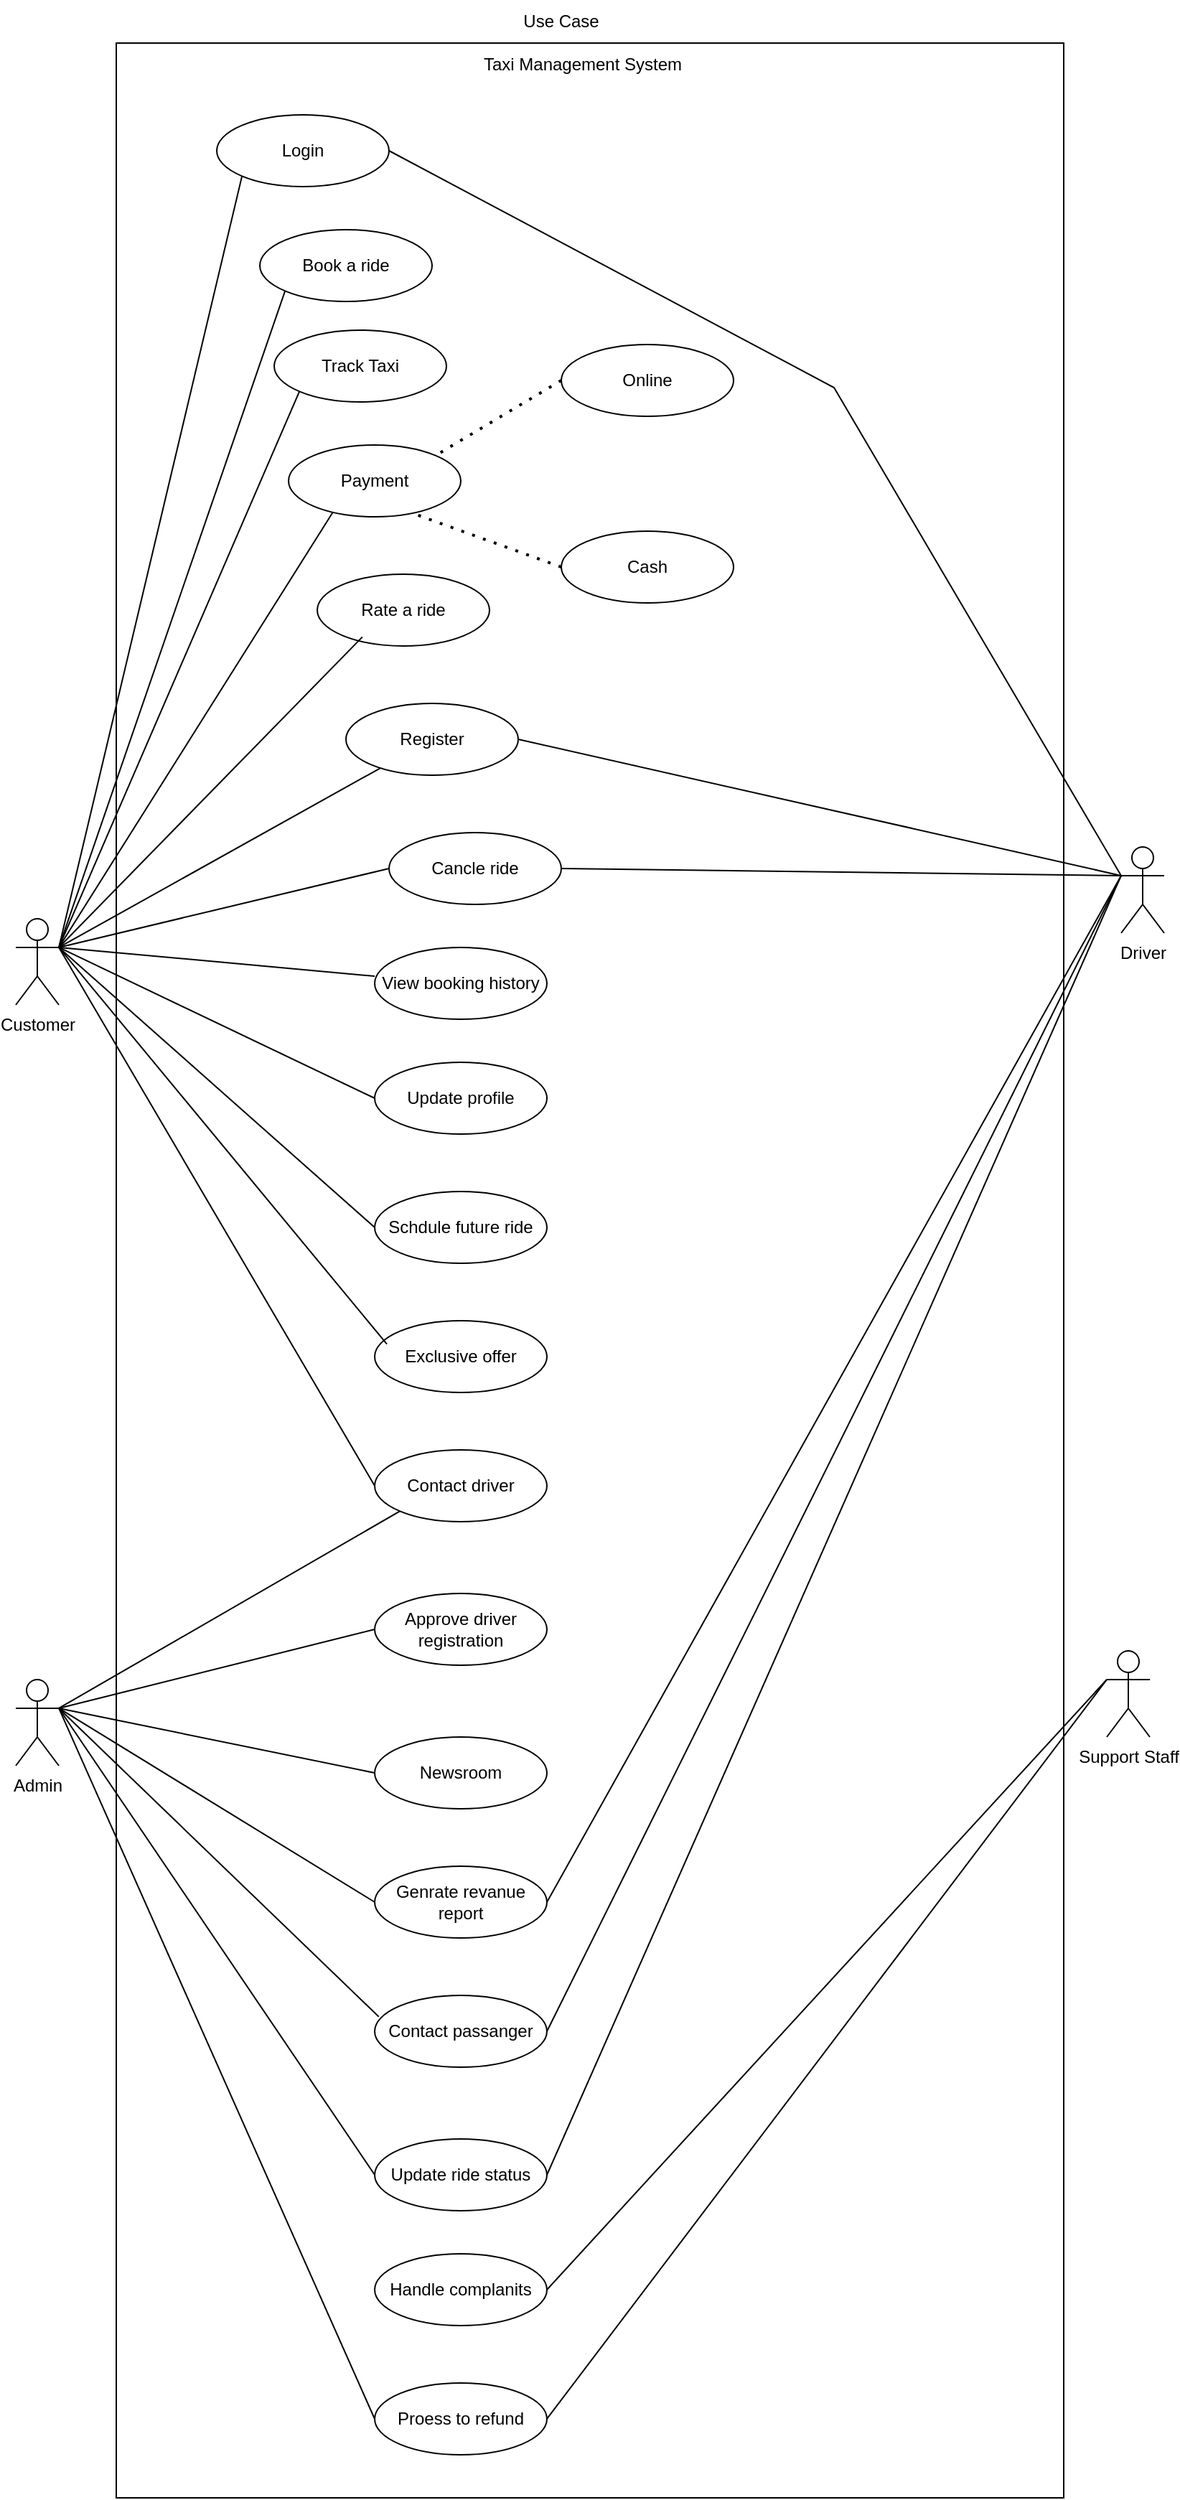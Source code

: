 <mxfile version="25.0.1">
  <diagram name="Page-1" id="2_Ggi5utITe8Vjo48cdN">
    <mxGraphModel dx="1050" dy="522" grid="1" gridSize="10" guides="1" tooltips="1" connect="1" arrows="1" fold="1" page="1" pageScale="1" pageWidth="850" pageHeight="1100" math="0" shadow="0">
      <root>
        <mxCell id="0" />
        <mxCell id="1" parent="0" />
        <mxCell id="w0WwKVCaSjkW5_sx3XSU-1" value="" style="rounded=0;whiteSpace=wrap;html=1;" parent="1" vertex="1">
          <mxGeometry x="100" y="110" width="660" height="1710" as="geometry" />
        </mxCell>
        <mxCell id="w0WwKVCaSjkW5_sx3XSU-2" value="Customer" style="shape=umlActor;verticalLabelPosition=bottom;verticalAlign=top;html=1;outlineConnect=0;" parent="1" vertex="1">
          <mxGeometry x="30" y="720" width="30" height="60" as="geometry" />
        </mxCell>
        <mxCell id="w0WwKVCaSjkW5_sx3XSU-3" value="Use Case" style="text;html=1;align=center;verticalAlign=middle;whiteSpace=wrap;rounded=0;" parent="1" vertex="1">
          <mxGeometry x="380" y="80" width="60" height="30" as="geometry" />
        </mxCell>
        <mxCell id="w0WwKVCaSjkW5_sx3XSU-4" value="Taxi Management System" style="text;html=1;align=center;verticalAlign=middle;whiteSpace=wrap;rounded=0;" parent="1" vertex="1">
          <mxGeometry x="340" y="110" width="170" height="30" as="geometry" />
        </mxCell>
        <mxCell id="w0WwKVCaSjkW5_sx3XSU-6" value="Login" style="ellipse;whiteSpace=wrap;html=1;" parent="1" vertex="1">
          <mxGeometry x="170" y="160" width="120" height="50" as="geometry" />
        </mxCell>
        <mxCell id="w0WwKVCaSjkW5_sx3XSU-10" value="Book a ride" style="ellipse;whiteSpace=wrap;html=1;" parent="1" vertex="1">
          <mxGeometry x="200" y="240" width="120" height="50" as="geometry" />
        </mxCell>
        <mxCell id="w0WwKVCaSjkW5_sx3XSU-12" value="Payment" style="ellipse;whiteSpace=wrap;html=1;" parent="1" vertex="1">
          <mxGeometry x="220" y="390" width="120" height="50" as="geometry" />
        </mxCell>
        <mxCell id="w0WwKVCaSjkW5_sx3XSU-16" value="Track Taxi" style="ellipse;whiteSpace=wrap;html=1;" parent="1" vertex="1">
          <mxGeometry x="210" y="310" width="120" height="50" as="geometry" />
        </mxCell>
        <mxCell id="uIugPqj9NxSMIkJxQ4l4-1" value="Rate a ride" style="ellipse;whiteSpace=wrap;html=1;" parent="1" vertex="1">
          <mxGeometry x="240" y="480" width="120" height="50" as="geometry" />
        </mxCell>
        <mxCell id="uIugPqj9NxSMIkJxQ4l4-5" value="Register" style="ellipse;whiteSpace=wrap;html=1;" parent="1" vertex="1">
          <mxGeometry x="260" y="570" width="120" height="50" as="geometry" />
        </mxCell>
        <mxCell id="uIugPqj9NxSMIkJxQ4l4-6" value="Cancle ride" style="ellipse;whiteSpace=wrap;html=1;" parent="1" vertex="1">
          <mxGeometry x="290" y="660" width="120" height="50" as="geometry" />
        </mxCell>
        <mxCell id="uIugPqj9NxSMIkJxQ4l4-12" value="View booking history" style="ellipse;whiteSpace=wrap;html=1;" parent="1" vertex="1">
          <mxGeometry x="280" y="740" width="120" height="50" as="geometry" />
        </mxCell>
        <mxCell id="uIugPqj9NxSMIkJxQ4l4-15" value="Schdule future ride" style="ellipse;whiteSpace=wrap;html=1;" parent="1" vertex="1">
          <mxGeometry x="280" y="910" width="120" height="50" as="geometry" />
        </mxCell>
        <mxCell id="uIugPqj9NxSMIkJxQ4l4-16" value="Update profile" style="ellipse;whiteSpace=wrap;html=1;" parent="1" vertex="1">
          <mxGeometry x="280" y="820" width="120" height="50" as="geometry" />
        </mxCell>
        <mxCell id="uIugPqj9NxSMIkJxQ4l4-18" value="Exclusive offer" style="ellipse;whiteSpace=wrap;html=1;" parent="1" vertex="1">
          <mxGeometry x="280" y="1000" width="120" height="50" as="geometry" />
        </mxCell>
        <mxCell id="uIugPqj9NxSMIkJxQ4l4-19" value="Contact driver" style="ellipse;whiteSpace=wrap;html=1;" parent="1" vertex="1">
          <mxGeometry x="280" y="1090" width="120" height="50" as="geometry" />
        </mxCell>
        <mxCell id="uIugPqj9NxSMIkJxQ4l4-21" value="Approve driver registration" style="ellipse;whiteSpace=wrap;html=1;" parent="1" vertex="1">
          <mxGeometry x="280" y="1190" width="120" height="50" as="geometry" />
        </mxCell>
        <mxCell id="uIugPqj9NxSMIkJxQ4l4-22" value="Genrate revanue report" style="ellipse;whiteSpace=wrap;html=1;" parent="1" vertex="1">
          <mxGeometry x="280" y="1380" width="120" height="50" as="geometry" />
        </mxCell>
        <mxCell id="uIugPqj9NxSMIkJxQ4l4-23" value="Newsroom" style="ellipse;whiteSpace=wrap;html=1;" parent="1" vertex="1">
          <mxGeometry x="280" y="1290" width="120" height="50" as="geometry" />
        </mxCell>
        <mxCell id="uIugPqj9NxSMIkJxQ4l4-24" value="Contact passanger" style="ellipse;whiteSpace=wrap;html=1;" parent="1" vertex="1">
          <mxGeometry x="280" y="1470" width="120" height="50" as="geometry" />
        </mxCell>
        <mxCell id="uIugPqj9NxSMIkJxQ4l4-25" value="Update ride status" style="ellipse;whiteSpace=wrap;html=1;" parent="1" vertex="1">
          <mxGeometry x="280" y="1570" width="120" height="50" as="geometry" />
        </mxCell>
        <mxCell id="uIugPqj9NxSMIkJxQ4l4-26" value="Handle complanits" style="ellipse;whiteSpace=wrap;html=1;" parent="1" vertex="1">
          <mxGeometry x="280" y="1650" width="120" height="50" as="geometry" />
        </mxCell>
        <mxCell id="uIugPqj9NxSMIkJxQ4l4-28" value="Proess to refund" style="ellipse;whiteSpace=wrap;html=1;" parent="1" vertex="1">
          <mxGeometry x="280" y="1740" width="120" height="50" as="geometry" />
        </mxCell>
        <mxCell id="uIugPqj9NxSMIkJxQ4l4-29" value="Admin" style="shape=umlActor;verticalLabelPosition=bottom;verticalAlign=top;html=1;outlineConnect=0;" parent="1" vertex="1">
          <mxGeometry x="30" y="1250" width="30" height="60" as="geometry" />
        </mxCell>
        <mxCell id="uIugPqj9NxSMIkJxQ4l4-36" value="" style="endArrow=none;html=1;rounded=0;exitX=1;exitY=0.333;exitDx=0;exitDy=0;exitPerimeter=0;entryX=0;entryY=1;entryDx=0;entryDy=0;" parent="1" source="w0WwKVCaSjkW5_sx3XSU-2" target="w0WwKVCaSjkW5_sx3XSU-6" edge="1">
          <mxGeometry width="50" height="50" relative="1" as="geometry">
            <mxPoint x="20" y="710" as="sourcePoint" />
            <mxPoint x="70" y="660" as="targetPoint" />
          </mxGeometry>
        </mxCell>
        <mxCell id="uIugPqj9NxSMIkJxQ4l4-37" value="" style="endArrow=none;html=1;rounded=0;exitX=1;exitY=0.333;exitDx=0;exitDy=0;exitPerimeter=0;entryX=0;entryY=1;entryDx=0;entryDy=0;" parent="1" source="w0WwKVCaSjkW5_sx3XSU-2" target="w0WwKVCaSjkW5_sx3XSU-10" edge="1">
          <mxGeometry width="50" height="50" relative="1" as="geometry">
            <mxPoint x="180" y="540" as="sourcePoint" />
            <mxPoint x="230" y="490" as="targetPoint" />
          </mxGeometry>
        </mxCell>
        <mxCell id="uIugPqj9NxSMIkJxQ4l4-38" value="" style="endArrow=none;html=1;rounded=0;exitX=1;exitY=0.333;exitDx=0;exitDy=0;exitPerimeter=0;entryX=0;entryY=1;entryDx=0;entryDy=0;" parent="1" source="w0WwKVCaSjkW5_sx3XSU-2" target="w0WwKVCaSjkW5_sx3XSU-16" edge="1">
          <mxGeometry width="50" height="50" relative="1" as="geometry">
            <mxPoint x="180" y="540" as="sourcePoint" />
            <mxPoint x="230" y="490" as="targetPoint" />
          </mxGeometry>
        </mxCell>
        <mxCell id="uIugPqj9NxSMIkJxQ4l4-39" value="" style="endArrow=none;html=1;rounded=0;exitX=1;exitY=0.333;exitDx=0;exitDy=0;exitPerimeter=0;entryX=0.257;entryY=0.937;entryDx=0;entryDy=0;entryPerimeter=0;" parent="1" source="w0WwKVCaSjkW5_sx3XSU-2" target="w0WwKVCaSjkW5_sx3XSU-12" edge="1">
          <mxGeometry width="50" height="50" relative="1" as="geometry">
            <mxPoint x="180" y="690" as="sourcePoint" />
            <mxPoint x="230" y="640" as="targetPoint" />
          </mxGeometry>
        </mxCell>
        <mxCell id="uIugPqj9NxSMIkJxQ4l4-42" value="" style="endArrow=none;html=1;rounded=0;exitX=1;exitY=0.333;exitDx=0;exitDy=0;exitPerimeter=0;" parent="1" source="w0WwKVCaSjkW5_sx3XSU-2" target="uIugPqj9NxSMIkJxQ4l4-5" edge="1">
          <mxGeometry width="50" height="50" relative="1" as="geometry">
            <mxPoint x="230" y="670" as="sourcePoint" />
            <mxPoint x="280" y="620" as="targetPoint" />
          </mxGeometry>
        </mxCell>
        <mxCell id="uIugPqj9NxSMIkJxQ4l4-43" value="" style="endArrow=none;html=1;rounded=0;exitX=1;exitY=0.333;exitDx=0;exitDy=0;exitPerimeter=0;entryX=0.262;entryY=0.874;entryDx=0;entryDy=0;entryPerimeter=0;" parent="1" source="w0WwKVCaSjkW5_sx3XSU-2" target="uIugPqj9NxSMIkJxQ4l4-1" edge="1">
          <mxGeometry width="50" height="50" relative="1" as="geometry">
            <mxPoint x="230" y="670" as="sourcePoint" />
            <mxPoint x="280" y="620" as="targetPoint" />
          </mxGeometry>
        </mxCell>
        <mxCell id="uIugPqj9NxSMIkJxQ4l4-44" value="" style="endArrow=none;html=1;rounded=0;exitX=1;exitY=0.333;exitDx=0;exitDy=0;exitPerimeter=0;" parent="1" source="w0WwKVCaSjkW5_sx3XSU-2" edge="1">
          <mxGeometry width="50" height="50" relative="1" as="geometry">
            <mxPoint x="230" y="810" as="sourcePoint" />
            <mxPoint x="280" y="760" as="targetPoint" />
          </mxGeometry>
        </mxCell>
        <mxCell id="uIugPqj9NxSMIkJxQ4l4-45" value="" style="endArrow=none;html=1;rounded=0;exitX=1;exitY=0.333;exitDx=0;exitDy=0;exitPerimeter=0;entryX=0;entryY=0.5;entryDx=0;entryDy=0;" parent="1" source="w0WwKVCaSjkW5_sx3XSU-2" target="uIugPqj9NxSMIkJxQ4l4-16" edge="1">
          <mxGeometry width="50" height="50" relative="1" as="geometry">
            <mxPoint x="230" y="1100" as="sourcePoint" />
            <mxPoint x="280" y="1050" as="targetPoint" />
          </mxGeometry>
        </mxCell>
        <mxCell id="uIugPqj9NxSMIkJxQ4l4-46" value="" style="endArrow=none;html=1;rounded=0;exitX=1;exitY=0.333;exitDx=0;exitDy=0;exitPerimeter=0;entryX=0;entryY=0.5;entryDx=0;entryDy=0;" parent="1" source="w0WwKVCaSjkW5_sx3XSU-2" target="uIugPqj9NxSMIkJxQ4l4-15" edge="1">
          <mxGeometry width="50" height="50" relative="1" as="geometry">
            <mxPoint x="230" y="1100" as="sourcePoint" />
            <mxPoint x="280" y="1050" as="targetPoint" />
          </mxGeometry>
        </mxCell>
        <mxCell id="uIugPqj9NxSMIkJxQ4l4-47" value="" style="endArrow=none;html=1;rounded=0;exitX=1;exitY=0.333;exitDx=0;exitDy=0;exitPerimeter=0;entryX=0.071;entryY=0.326;entryDx=0;entryDy=0;entryPerimeter=0;" parent="1" source="w0WwKVCaSjkW5_sx3XSU-2" target="uIugPqj9NxSMIkJxQ4l4-18" edge="1">
          <mxGeometry width="50" height="50" relative="1" as="geometry">
            <mxPoint x="230" y="1100" as="sourcePoint" />
            <mxPoint x="280" y="1050" as="targetPoint" />
          </mxGeometry>
        </mxCell>
        <mxCell id="uIugPqj9NxSMIkJxQ4l4-48" value="" style="endArrow=none;html=1;rounded=0;exitX=1;exitY=0.333;exitDx=0;exitDy=0;exitPerimeter=0;entryX=0;entryY=0.5;entryDx=0;entryDy=0;" parent="1" source="w0WwKVCaSjkW5_sx3XSU-2" target="uIugPqj9NxSMIkJxQ4l4-6" edge="1">
          <mxGeometry width="50" height="50" relative="1" as="geometry">
            <mxPoint x="90" y="740.0" as="sourcePoint" />
            <mxPoint x="310" y="760" as="targetPoint" />
          </mxGeometry>
        </mxCell>
        <mxCell id="uIugPqj9NxSMIkJxQ4l4-49" value="" style="endArrow=none;html=1;rounded=0;exitX=1;exitY=0.333;exitDx=0;exitDy=0;exitPerimeter=0;entryX=0;entryY=0.5;entryDx=0;entryDy=0;" parent="1" source="w0WwKVCaSjkW5_sx3XSU-2" target="uIugPqj9NxSMIkJxQ4l4-19" edge="1">
          <mxGeometry width="50" height="50" relative="1" as="geometry">
            <mxPoint x="230" y="960" as="sourcePoint" />
            <mxPoint x="280" y="910" as="targetPoint" />
          </mxGeometry>
        </mxCell>
        <mxCell id="uIugPqj9NxSMIkJxQ4l4-52" value="" style="endArrow=none;html=1;rounded=0;exitX=1;exitY=0.333;exitDx=0;exitDy=0;exitPerimeter=0;entryX=0;entryY=0.5;entryDx=0;entryDy=0;" parent="1" source="uIugPqj9NxSMIkJxQ4l4-29" target="uIugPqj9NxSMIkJxQ4l4-21" edge="1">
          <mxGeometry width="50" height="50" relative="1" as="geometry">
            <mxPoint x="230" y="1240" as="sourcePoint" />
            <mxPoint x="280" y="1190" as="targetPoint" />
          </mxGeometry>
        </mxCell>
        <mxCell id="uIugPqj9NxSMIkJxQ4l4-53" value="" style="endArrow=none;html=1;rounded=0;exitX=1;exitY=0.333;exitDx=0;exitDy=0;exitPerimeter=0;entryX=0;entryY=0.5;entryDx=0;entryDy=0;" parent="1" source="uIugPqj9NxSMIkJxQ4l4-29" target="uIugPqj9NxSMIkJxQ4l4-23" edge="1">
          <mxGeometry width="50" height="50" relative="1" as="geometry">
            <mxPoint x="230" y="1380" as="sourcePoint" />
            <mxPoint x="280" y="1330" as="targetPoint" />
          </mxGeometry>
        </mxCell>
        <mxCell id="uIugPqj9NxSMIkJxQ4l4-54" value="" style="endArrow=none;html=1;rounded=0;exitX=1;exitY=0.333;exitDx=0;exitDy=0;exitPerimeter=0;entryX=0;entryY=0.5;entryDx=0;entryDy=0;" parent="1" source="uIugPqj9NxSMIkJxQ4l4-29" target="uIugPqj9NxSMIkJxQ4l4-22" edge="1">
          <mxGeometry width="50" height="50" relative="1" as="geometry">
            <mxPoint x="230" y="1530" as="sourcePoint" />
            <mxPoint x="280" y="1480" as="targetPoint" />
          </mxGeometry>
        </mxCell>
        <mxCell id="uIugPqj9NxSMIkJxQ4l4-55" value="" style="endArrow=none;html=1;rounded=0;exitX=1;exitY=0.333;exitDx=0;exitDy=0;exitPerimeter=0;entryX=0.024;entryY=0.297;entryDx=0;entryDy=0;entryPerimeter=0;" parent="1" source="uIugPqj9NxSMIkJxQ4l4-29" target="uIugPqj9NxSMIkJxQ4l4-24" edge="1">
          <mxGeometry width="50" height="50" relative="1" as="geometry">
            <mxPoint x="230" y="1530" as="sourcePoint" />
            <mxPoint x="280" y="1480" as="targetPoint" />
          </mxGeometry>
        </mxCell>
        <mxCell id="uIugPqj9NxSMIkJxQ4l4-56" value="" style="endArrow=none;html=1;rounded=0;exitX=1;exitY=0.333;exitDx=0;exitDy=0;exitPerimeter=0;entryX=0;entryY=0.5;entryDx=0;entryDy=0;" parent="1" source="uIugPqj9NxSMIkJxQ4l4-29" target="uIugPqj9NxSMIkJxQ4l4-25" edge="1">
          <mxGeometry width="50" height="50" relative="1" as="geometry">
            <mxPoint x="230" y="1530" as="sourcePoint" />
            <mxPoint x="280" y="1480" as="targetPoint" />
          </mxGeometry>
        </mxCell>
        <mxCell id="uIugPqj9NxSMIkJxQ4l4-57" value="Driver" style="shape=umlActor;verticalLabelPosition=bottom;verticalAlign=top;html=1;outlineConnect=0;" parent="1" vertex="1">
          <mxGeometry x="800" y="670" width="30" height="60" as="geometry" />
        </mxCell>
        <mxCell id="uIugPqj9NxSMIkJxQ4l4-60" value="" style="endArrow=none;html=1;rounded=0;exitX=1;exitY=0.5;exitDx=0;exitDy=0;entryX=0;entryY=0.333;entryDx=0;entryDy=0;entryPerimeter=0;" parent="1" source="w0WwKVCaSjkW5_sx3XSU-6" target="uIugPqj9NxSMIkJxQ4l4-57" edge="1">
          <mxGeometry width="50" height="50" relative="1" as="geometry">
            <mxPoint x="530" y="790" as="sourcePoint" />
            <mxPoint x="790" y="680" as="targetPoint" />
            <Array as="points">
              <mxPoint x="600" y="350" />
            </Array>
          </mxGeometry>
        </mxCell>
        <mxCell id="uIugPqj9NxSMIkJxQ4l4-61" value="" style="endArrow=none;html=1;rounded=0;entryX=0;entryY=0.333;entryDx=0;entryDy=0;entryPerimeter=0;exitX=1;exitY=0.5;exitDx=0;exitDy=0;" parent="1" source="uIugPqj9NxSMIkJxQ4l4-5" target="uIugPqj9NxSMIkJxQ4l4-57" edge="1">
          <mxGeometry width="50" height="50" relative="1" as="geometry">
            <mxPoint x="530" y="790" as="sourcePoint" />
            <mxPoint x="580" y="740" as="targetPoint" />
          </mxGeometry>
        </mxCell>
        <mxCell id="uIugPqj9NxSMIkJxQ4l4-62" value="" style="endArrow=none;html=1;rounded=0;exitX=1;exitY=0.5;exitDx=0;exitDy=0;entryX=0;entryY=0.333;entryDx=0;entryDy=0;entryPerimeter=0;" parent="1" source="uIugPqj9NxSMIkJxQ4l4-6" target="uIugPqj9NxSMIkJxQ4l4-57" edge="1">
          <mxGeometry width="50" height="50" relative="1" as="geometry">
            <mxPoint x="530" y="640" as="sourcePoint" />
            <mxPoint x="580" y="590" as="targetPoint" />
          </mxGeometry>
        </mxCell>
        <mxCell id="uIugPqj9NxSMIkJxQ4l4-63" value="" style="endArrow=none;html=1;rounded=0;entryX=0;entryY=0.333;entryDx=0;entryDy=0;entryPerimeter=0;exitX=1;exitY=0.5;exitDx=0;exitDy=0;" parent="1" source="uIugPqj9NxSMIkJxQ4l4-22" target="uIugPqj9NxSMIkJxQ4l4-57" edge="1">
          <mxGeometry width="50" height="50" relative="1" as="geometry">
            <mxPoint x="530" y="1070" as="sourcePoint" />
            <mxPoint x="580" y="1020" as="targetPoint" />
          </mxGeometry>
        </mxCell>
        <mxCell id="uIugPqj9NxSMIkJxQ4l4-64" value="" style="endArrow=none;html=1;rounded=0;exitX=1;exitY=0.5;exitDx=0;exitDy=0;entryX=0;entryY=0.333;entryDx=0;entryDy=0;entryPerimeter=0;" parent="1" source="uIugPqj9NxSMIkJxQ4l4-24" target="uIugPqj9NxSMIkJxQ4l4-57" edge="1">
          <mxGeometry width="50" height="50" relative="1" as="geometry">
            <mxPoint x="530" y="1500" as="sourcePoint" />
            <mxPoint x="580" y="1450" as="targetPoint" />
          </mxGeometry>
        </mxCell>
        <mxCell id="uIugPqj9NxSMIkJxQ4l4-65" value="" style="endArrow=none;html=1;rounded=0;exitX=1;exitY=0.5;exitDx=0;exitDy=0;entryX=0;entryY=0.333;entryDx=0;entryDy=0;entryPerimeter=0;" parent="1" source="uIugPqj9NxSMIkJxQ4l4-25" target="uIugPqj9NxSMIkJxQ4l4-57" edge="1">
          <mxGeometry width="50" height="50" relative="1" as="geometry">
            <mxPoint x="530" y="1500" as="sourcePoint" />
            <mxPoint x="580" y="1450" as="targetPoint" />
          </mxGeometry>
        </mxCell>
        <mxCell id="uIugPqj9NxSMIkJxQ4l4-66" value="" style="endArrow=none;html=1;rounded=0;exitX=1;exitY=0.333;exitDx=0;exitDy=0;exitPerimeter=0;entryX=0;entryY=0.5;entryDx=0;entryDy=0;" parent="1" source="uIugPqj9NxSMIkJxQ4l4-29" target="uIugPqj9NxSMIkJxQ4l4-28" edge="1">
          <mxGeometry width="50" height="50" relative="1" as="geometry">
            <mxPoint x="530" y="1620" as="sourcePoint" />
            <mxPoint x="580" y="1570" as="targetPoint" />
          </mxGeometry>
        </mxCell>
        <mxCell id="uIugPqj9NxSMIkJxQ4l4-67" value="Support Staff" style="shape=umlActor;verticalLabelPosition=bottom;verticalAlign=top;html=1;outlineConnect=0;" parent="1" vertex="1">
          <mxGeometry x="790" y="1230" width="30" height="60" as="geometry" />
        </mxCell>
        <mxCell id="uIugPqj9NxSMIkJxQ4l4-70" value="" style="endArrow=none;html=1;rounded=0;exitX=1;exitY=0.333;exitDx=0;exitDy=0;exitPerimeter=0;entryX=0;entryY=1;entryDx=0;entryDy=0;" parent="1" source="uIugPqj9NxSMIkJxQ4l4-29" target="uIugPqj9NxSMIkJxQ4l4-19" edge="1">
          <mxGeometry width="50" height="50" relative="1" as="geometry">
            <mxPoint x="470" y="1180" as="sourcePoint" />
            <mxPoint x="520" y="1130" as="targetPoint" />
          </mxGeometry>
        </mxCell>
        <mxCell id="uIugPqj9NxSMIkJxQ4l4-71" value="" style="endArrow=none;html=1;rounded=0;entryX=0;entryY=0.333;entryDx=0;entryDy=0;entryPerimeter=0;exitX=1;exitY=0.5;exitDx=0;exitDy=0;" parent="1" source="uIugPqj9NxSMIkJxQ4l4-26" target="uIugPqj9NxSMIkJxQ4l4-67" edge="1">
          <mxGeometry width="50" height="50" relative="1" as="geometry">
            <mxPoint x="630" y="1610" as="sourcePoint" />
            <mxPoint x="680" y="1560" as="targetPoint" />
          </mxGeometry>
        </mxCell>
        <mxCell id="uIugPqj9NxSMIkJxQ4l4-72" value="" style="endArrow=none;html=1;rounded=0;entryX=0;entryY=0.333;entryDx=0;entryDy=0;entryPerimeter=0;exitX=1;exitY=0.5;exitDx=0;exitDy=0;" parent="1" source="uIugPqj9NxSMIkJxQ4l4-28" target="uIugPqj9NxSMIkJxQ4l4-67" edge="1">
          <mxGeometry width="50" height="50" relative="1" as="geometry">
            <mxPoint x="630" y="1610" as="sourcePoint" />
            <mxPoint x="680" y="1560" as="targetPoint" />
          </mxGeometry>
        </mxCell>
        <mxCell id="uIugPqj9NxSMIkJxQ4l4-74" value="Cash" style="ellipse;whiteSpace=wrap;html=1;" parent="1" vertex="1">
          <mxGeometry x="410" y="450" width="120" height="50" as="geometry" />
        </mxCell>
        <mxCell id="uIugPqj9NxSMIkJxQ4l4-75" value="Online" style="ellipse;whiteSpace=wrap;html=1;" parent="1" vertex="1">
          <mxGeometry x="410" y="320" width="120" height="50" as="geometry" />
        </mxCell>
        <mxCell id="uIugPqj9NxSMIkJxQ4l4-76" value="" style="endArrow=none;dashed=1;html=1;dashPattern=1 3;strokeWidth=2;rounded=0;entryX=1;entryY=0;entryDx=0;entryDy=0;exitX=0;exitY=0.5;exitDx=0;exitDy=0;" parent="1" source="uIugPqj9NxSMIkJxQ4l4-75" target="w0WwKVCaSjkW5_sx3XSU-12" edge="1">
          <mxGeometry width="50" height="50" relative="1" as="geometry">
            <mxPoint x="400" y="390" as="sourcePoint" />
            <mxPoint x="290" y="440" as="targetPoint" />
          </mxGeometry>
        </mxCell>
        <mxCell id="uIugPqj9NxSMIkJxQ4l4-79" value="" style="endArrow=none;dashed=1;html=1;dashPattern=1 3;strokeWidth=2;rounded=0;entryX=0.724;entryY=0.954;entryDx=0;entryDy=0;entryPerimeter=0;exitX=0;exitY=0.5;exitDx=0;exitDy=0;" parent="1" source="uIugPqj9NxSMIkJxQ4l4-74" target="w0WwKVCaSjkW5_sx3XSU-12" edge="1">
          <mxGeometry width="50" height="50" relative="1" as="geometry">
            <mxPoint x="240" y="570" as="sourcePoint" />
            <mxPoint x="290" y="520" as="targetPoint" />
          </mxGeometry>
        </mxCell>
      </root>
    </mxGraphModel>
  </diagram>
</mxfile>
